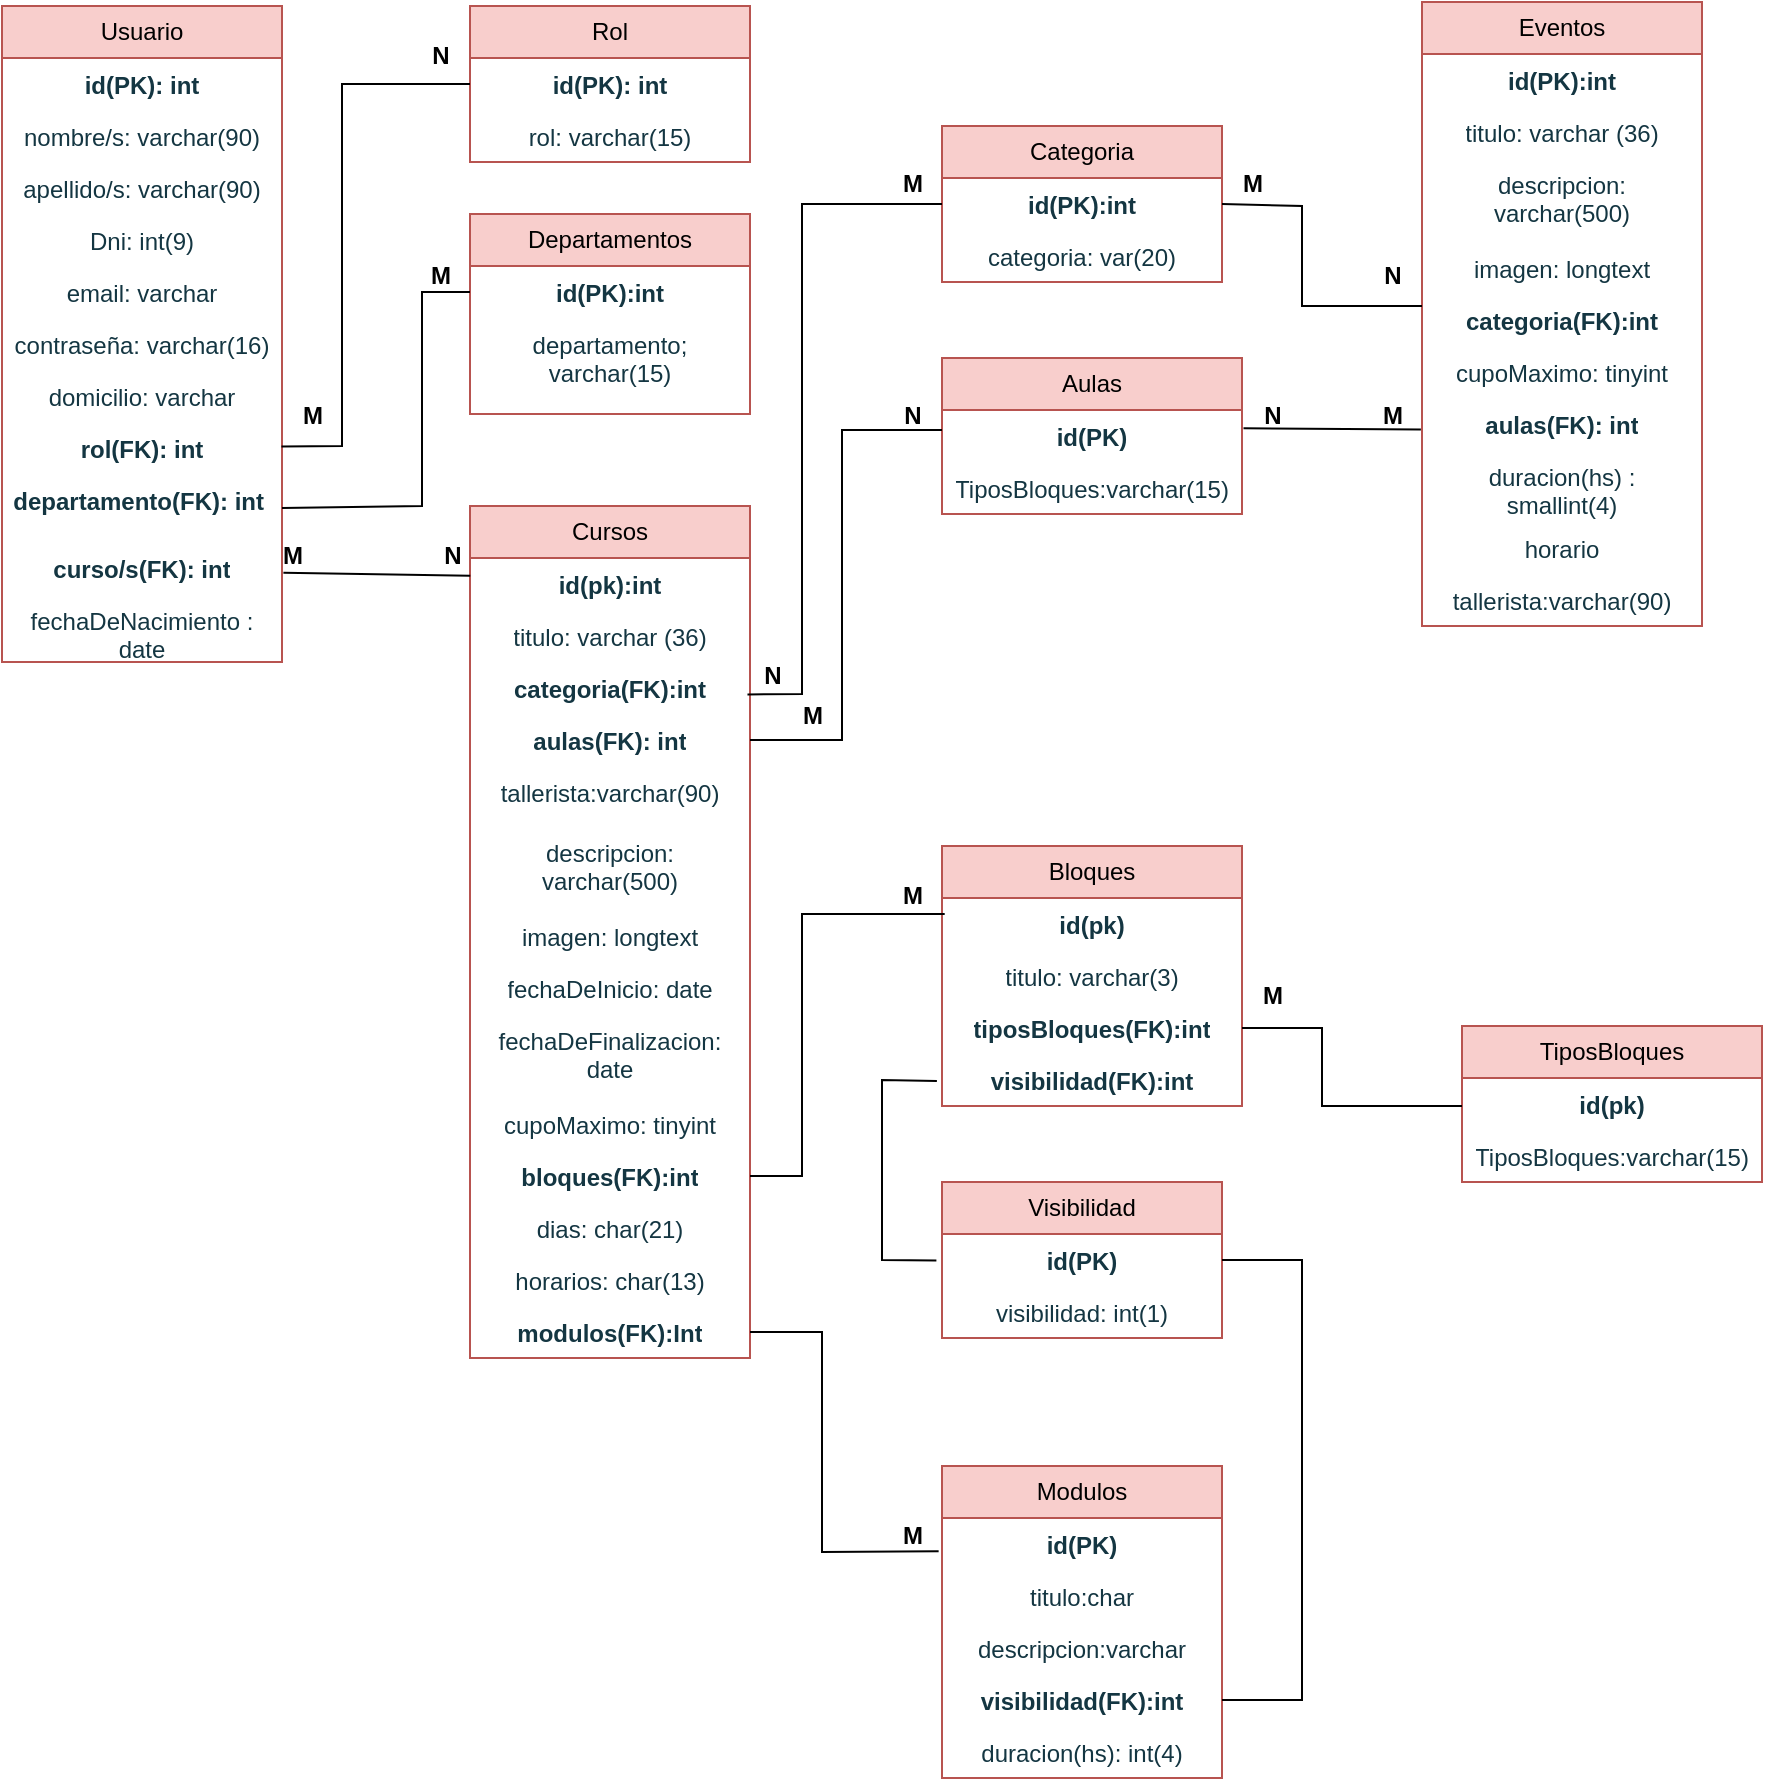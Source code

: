 <mxfile version="22.0.5" type="device">
  <diagram name="Página-1" id="gWVcj5YXT6tBU2rBWjBN">
    <mxGraphModel dx="1639" dy="901" grid="1" gridSize="10" guides="1" tooltips="1" connect="1" arrows="1" fold="1" page="1" pageScale="1" pageWidth="827" pageHeight="1169" math="0" shadow="0">
      <root>
        <mxCell id="0" />
        <mxCell id="1" parent="0" />
        <mxCell id="Trl6ogpPUJDb91EOsjQq-227" value="Usuario" style="swimlane;fontStyle=0;childLayout=stackLayout;horizontal=1;startSize=26;fillColor=#f8cecc;horizontalStack=0;resizeParent=1;resizeParentMax=0;resizeLast=0;collapsible=1;marginBottom=0;whiteSpace=wrap;html=1;strokeColor=#b85450;" parent="1" vertex="1">
          <mxGeometry x="40" y="20" width="140" height="328" as="geometry" />
        </mxCell>
        <mxCell id="Trl6ogpPUJDb91EOsjQq-228" value="&lt;b&gt;id(PK): int&lt;/b&gt;" style="text;strokeColor=none;fillColor=none;align=center;verticalAlign=top;spacingLeft=4;spacingRight=4;overflow=hidden;rotatable=0;points=[[0,0.5],[1,0.5]];portConstraint=eastwest;whiteSpace=wrap;html=1;fontColor=#143642;" parent="Trl6ogpPUJDb91EOsjQq-227" vertex="1">
          <mxGeometry y="26" width="140" height="26" as="geometry" />
        </mxCell>
        <mxCell id="Trl6ogpPUJDb91EOsjQq-229" value="nombre/s: varchar(90)" style="text;strokeColor=none;fillColor=none;align=center;verticalAlign=top;spacingLeft=4;spacingRight=4;overflow=hidden;rotatable=0;points=[[0,0.5],[1,0.5]];portConstraint=eastwest;whiteSpace=wrap;html=1;fontColor=#143642;" parent="Trl6ogpPUJDb91EOsjQq-227" vertex="1">
          <mxGeometry y="52" width="140" height="26" as="geometry" />
        </mxCell>
        <mxCell id="Trl6ogpPUJDb91EOsjQq-240" value="apellido/s: varchar(90)" style="text;strokeColor=none;fillColor=none;align=center;verticalAlign=top;spacingLeft=4;spacingRight=4;overflow=hidden;rotatable=0;points=[[0,0.5],[1,0.5]];portConstraint=eastwest;whiteSpace=wrap;html=1;fontColor=#143642;" parent="Trl6ogpPUJDb91EOsjQq-227" vertex="1">
          <mxGeometry y="78" width="140" height="26" as="geometry" />
        </mxCell>
        <mxCell id="tPulZWrpUTLhjtsQkggX-11" value="Dni: int(9)" style="text;strokeColor=none;fillColor=none;align=center;verticalAlign=top;spacingLeft=4;spacingRight=4;overflow=hidden;rotatable=0;points=[[0,0.5],[1,0.5]];portConstraint=eastwest;whiteSpace=wrap;html=1;fontColor=#143642;" vertex="1" parent="Trl6ogpPUJDb91EOsjQq-227">
          <mxGeometry y="104" width="140" height="26" as="geometry" />
        </mxCell>
        <mxCell id="Trl6ogpPUJDb91EOsjQq-230" value="email: varchar" style="text;strokeColor=none;fillColor=none;align=center;verticalAlign=top;spacingLeft=4;spacingRight=4;overflow=hidden;rotatable=0;points=[[0,0.5],[1,0.5]];portConstraint=eastwest;whiteSpace=wrap;html=1;fontColor=#143642;" parent="Trl6ogpPUJDb91EOsjQq-227" vertex="1">
          <mxGeometry y="130" width="140" height="26" as="geometry" />
        </mxCell>
        <mxCell id="Trl6ogpPUJDb91EOsjQq-239" value="contraseña: varchar(16)" style="text;strokeColor=none;fillColor=none;align=center;verticalAlign=top;spacingLeft=4;spacingRight=4;overflow=hidden;rotatable=0;points=[[0,0.5],[1,0.5]];portConstraint=eastwest;whiteSpace=wrap;html=1;fontColor=#143642;" parent="Trl6ogpPUJDb91EOsjQq-227" vertex="1">
          <mxGeometry y="156" width="140" height="26" as="geometry" />
        </mxCell>
        <mxCell id="Trl6ogpPUJDb91EOsjQq-237" value="domicilio: varchar&lt;br&gt;" style="text;strokeColor=none;fillColor=none;align=center;verticalAlign=top;spacingLeft=4;spacingRight=4;overflow=hidden;rotatable=0;points=[[0,0.5],[1,0.5]];portConstraint=eastwest;whiteSpace=wrap;html=1;fontColor=#143642;" parent="Trl6ogpPUJDb91EOsjQq-227" vertex="1">
          <mxGeometry y="182" width="140" height="26" as="geometry" />
        </mxCell>
        <mxCell id="Trl6ogpPUJDb91EOsjQq-246" value="&lt;b&gt;rol(FK): int&lt;/b&gt;" style="text;strokeColor=none;fillColor=none;align=center;verticalAlign=top;spacingLeft=4;spacingRight=4;overflow=hidden;rotatable=0;points=[[0,0.5],[1,0.5]];portConstraint=eastwest;whiteSpace=wrap;html=1;fontColor=#143642;" parent="Trl6ogpPUJDb91EOsjQq-227" vertex="1">
          <mxGeometry y="208" width="140" height="26" as="geometry" />
        </mxCell>
        <mxCell id="Trl6ogpPUJDb91EOsjQq-238" value="departamento(FK): int&amp;nbsp;" style="text;strokeColor=none;fillColor=none;align=center;verticalAlign=top;spacingLeft=4;spacingRight=4;overflow=hidden;rotatable=0;points=[[0,0.5],[1,0.5]];portConstraint=eastwest;whiteSpace=wrap;html=1;fontColor=#143642;fontStyle=1" parent="Trl6ogpPUJDb91EOsjQq-227" vertex="1">
          <mxGeometry y="234" width="140" height="34" as="geometry" />
        </mxCell>
        <mxCell id="Trl6ogpPUJDb91EOsjQq-245" value="&lt;b&gt;curso/s(FK): int&lt;/b&gt;" style="text;strokeColor=none;fillColor=none;align=center;verticalAlign=top;spacingLeft=4;spacingRight=4;overflow=hidden;rotatable=0;points=[[0,0.5],[1,0.5]];portConstraint=eastwest;whiteSpace=wrap;html=1;fontColor=#143642;" parent="Trl6ogpPUJDb91EOsjQq-227" vertex="1">
          <mxGeometry y="268" width="140" height="26" as="geometry" />
        </mxCell>
        <mxCell id="Trl6ogpPUJDb91EOsjQq-231" value="fechaDeNacimiento : date" style="text;strokeColor=none;fillColor=none;align=center;verticalAlign=top;spacingLeft=4;spacingRight=4;overflow=hidden;rotatable=0;points=[[0,0.5],[1,0.5]];portConstraint=eastwest;whiteSpace=wrap;html=1;fontColor=#143642;" parent="Trl6ogpPUJDb91EOsjQq-227" vertex="1">
          <mxGeometry y="294" width="140" height="34" as="geometry" />
        </mxCell>
        <mxCell id="Trl6ogpPUJDb91EOsjQq-232" value="Categoria" style="swimlane;fontStyle=0;childLayout=stackLayout;horizontal=1;startSize=26;fillColor=#f8cecc;horizontalStack=0;resizeParent=1;resizeParentMax=0;resizeLast=0;collapsible=1;marginBottom=0;whiteSpace=wrap;html=1;strokeColor=#b85450;" parent="1" vertex="1">
          <mxGeometry x="510" y="80" width="140" height="78" as="geometry" />
        </mxCell>
        <mxCell id="Trl6ogpPUJDb91EOsjQq-233" value="&lt;b&gt;id(PK):int&lt;/b&gt;" style="text;strokeColor=none;fillColor=none;align=center;verticalAlign=top;spacingLeft=4;spacingRight=4;overflow=hidden;rotatable=0;points=[[0,0.5],[1,0.5]];portConstraint=eastwest;whiteSpace=wrap;html=1;fontColor=#143642;" parent="Trl6ogpPUJDb91EOsjQq-232" vertex="1">
          <mxGeometry y="26" width="140" height="26" as="geometry" />
        </mxCell>
        <mxCell id="Trl6ogpPUJDb91EOsjQq-236" value="categoria: var(20)" style="text;strokeColor=none;fillColor=none;align=center;verticalAlign=top;spacingLeft=4;spacingRight=4;overflow=hidden;rotatable=0;points=[[0,0.5],[1,0.5]];portConstraint=eastwest;whiteSpace=wrap;html=1;fontColor=#143642;" parent="Trl6ogpPUJDb91EOsjQq-232" vertex="1">
          <mxGeometry y="52" width="140" height="26" as="geometry" />
        </mxCell>
        <mxCell id="Trl6ogpPUJDb91EOsjQq-247" value="Rol" style="swimlane;fontStyle=0;childLayout=stackLayout;horizontal=1;startSize=26;fillColor=#f8cecc;horizontalStack=0;resizeParent=1;resizeParentMax=0;resizeLast=0;collapsible=1;marginBottom=0;whiteSpace=wrap;html=1;strokeColor=#b85450;" parent="1" vertex="1">
          <mxGeometry x="274" y="20" width="140" height="78" as="geometry" />
        </mxCell>
        <mxCell id="Trl6ogpPUJDb91EOsjQq-248" value="&lt;b&gt;id(PK): int&lt;/b&gt;" style="text;strokeColor=none;fillColor=none;align=center;verticalAlign=top;spacingLeft=4;spacingRight=4;overflow=hidden;rotatable=0;points=[[0,0.5],[1,0.5]];portConstraint=eastwest;whiteSpace=wrap;html=1;fontColor=#143642;" parent="Trl6ogpPUJDb91EOsjQq-247" vertex="1">
          <mxGeometry y="26" width="140" height="26" as="geometry" />
        </mxCell>
        <mxCell id="Trl6ogpPUJDb91EOsjQq-249" value="rol: varchar(15)" style="text;strokeColor=none;fillColor=none;align=center;verticalAlign=top;spacingLeft=4;spacingRight=4;overflow=hidden;rotatable=0;points=[[0,0.5],[1,0.5]];portConstraint=eastwest;whiteSpace=wrap;html=1;fontColor=#143642;" parent="Trl6ogpPUJDb91EOsjQq-247" vertex="1">
          <mxGeometry y="52" width="140" height="26" as="geometry" />
        </mxCell>
        <mxCell id="Trl6ogpPUJDb91EOsjQq-253" value="Cursos" style="swimlane;fontStyle=0;childLayout=stackLayout;horizontal=1;startSize=26;fillColor=#f8cecc;horizontalStack=0;resizeParent=1;resizeParentMax=0;resizeLast=0;collapsible=1;marginBottom=0;whiteSpace=wrap;html=1;strokeColor=#b85450;" parent="1" vertex="1">
          <mxGeometry x="274" y="270" width="140" height="426" as="geometry" />
        </mxCell>
        <mxCell id="Trl6ogpPUJDb91EOsjQq-254" value="&lt;b&gt;id(pk):int&lt;/b&gt;" style="text;strokeColor=none;fillColor=none;align=center;verticalAlign=top;spacingLeft=4;spacingRight=4;overflow=hidden;rotatable=0;points=[[0,0.5],[1,0.5]];portConstraint=eastwest;whiteSpace=wrap;html=1;fontColor=#143642;" parent="Trl6ogpPUJDb91EOsjQq-253" vertex="1">
          <mxGeometry y="26" width="140" height="26" as="geometry" />
        </mxCell>
        <mxCell id="Trl6ogpPUJDb91EOsjQq-255" value="titulo: varchar (36)" style="text;strokeColor=none;fillColor=none;align=center;verticalAlign=top;spacingLeft=4;spacingRight=4;overflow=hidden;rotatable=0;points=[[0,0.5],[1,0.5]];portConstraint=eastwest;whiteSpace=wrap;html=1;fontColor=#143642;" parent="Trl6ogpPUJDb91EOsjQq-253" vertex="1">
          <mxGeometry y="52" width="140" height="26" as="geometry" />
        </mxCell>
        <mxCell id="Trl6ogpPUJDb91EOsjQq-258" value="&lt;b style=&quot;border-color: var(--border-color);&quot;&gt;categoria(FK):int&lt;/b&gt;" style="text;strokeColor=none;fillColor=none;align=center;verticalAlign=top;spacingLeft=4;spacingRight=4;overflow=hidden;rotatable=0;points=[[0,0.5],[1,0.5]];portConstraint=eastwest;whiteSpace=wrap;html=1;fontColor=#143642;" parent="Trl6ogpPUJDb91EOsjQq-253" vertex="1">
          <mxGeometry y="78" width="140" height="26" as="geometry" />
        </mxCell>
        <mxCell id="Trl6ogpPUJDb91EOsjQq-262" value="&lt;b&gt;aulas(FK): int&lt;/b&gt;" style="text;strokeColor=none;fillColor=none;align=center;verticalAlign=top;spacingLeft=4;spacingRight=4;overflow=hidden;rotatable=0;points=[[0,0.5],[1,0.5]];portConstraint=eastwest;whiteSpace=wrap;html=1;fontColor=#143642;" parent="Trl6ogpPUJDb91EOsjQq-253" vertex="1">
          <mxGeometry y="104" width="140" height="26" as="geometry" />
        </mxCell>
        <mxCell id="Trl6ogpPUJDb91EOsjQq-265" value="tallerista:varchar(90)" style="text;strokeColor=none;fillColor=none;align=center;verticalAlign=top;spacingLeft=4;spacingRight=4;overflow=hidden;rotatable=0;points=[[0,0.5],[1,0.5]];portConstraint=eastwest;whiteSpace=wrap;html=1;fontColor=#143642;" parent="Trl6ogpPUJDb91EOsjQq-253" vertex="1">
          <mxGeometry y="130" width="140" height="30" as="geometry" />
        </mxCell>
        <mxCell id="Trl6ogpPUJDb91EOsjQq-256" value="descripcion: varchar(500)" style="text;strokeColor=none;fillColor=none;align=center;verticalAlign=top;spacingLeft=4;spacingRight=4;overflow=hidden;rotatable=0;points=[[0,0.5],[1,0.5]];portConstraint=eastwest;whiteSpace=wrap;html=1;fontColor=#143642;" parent="Trl6ogpPUJDb91EOsjQq-253" vertex="1">
          <mxGeometry y="160" width="140" height="42" as="geometry" />
        </mxCell>
        <mxCell id="Trl6ogpPUJDb91EOsjQq-257" value="imagen: longtext" style="text;strokeColor=none;fillColor=none;align=center;verticalAlign=top;spacingLeft=4;spacingRight=4;overflow=hidden;rotatable=0;points=[[0,0.5],[1,0.5]];portConstraint=eastwest;whiteSpace=wrap;html=1;fontColor=#143642;" parent="Trl6ogpPUJDb91EOsjQq-253" vertex="1">
          <mxGeometry y="202" width="140" height="26" as="geometry" />
        </mxCell>
        <mxCell id="Trl6ogpPUJDb91EOsjQq-259" value="fechaDeInicio: date" style="text;strokeColor=none;fillColor=none;align=center;verticalAlign=top;spacingLeft=4;spacingRight=4;overflow=hidden;rotatable=0;points=[[0,0.5],[1,0.5]];portConstraint=eastwest;whiteSpace=wrap;html=1;fontColor=#143642;" parent="Trl6ogpPUJDb91EOsjQq-253" vertex="1">
          <mxGeometry y="228" width="140" height="26" as="geometry" />
        </mxCell>
        <mxCell id="Trl6ogpPUJDb91EOsjQq-260" value="fechaDeFinalizacion: date" style="text;strokeColor=none;fillColor=none;align=center;verticalAlign=top;spacingLeft=4;spacingRight=4;overflow=hidden;rotatable=0;points=[[0,0.5],[1,0.5]];portConstraint=eastwest;whiteSpace=wrap;html=1;fontColor=#143642;" parent="Trl6ogpPUJDb91EOsjQq-253" vertex="1">
          <mxGeometry y="254" width="140" height="42" as="geometry" />
        </mxCell>
        <mxCell id="Trl6ogpPUJDb91EOsjQq-261" value="cupoMaximo: tinyint" style="text;strokeColor=none;fillColor=none;align=center;verticalAlign=top;spacingLeft=4;spacingRight=4;overflow=hidden;rotatable=0;points=[[0,0.5],[1,0.5]];portConstraint=eastwest;whiteSpace=wrap;html=1;fontColor=#143642;" parent="Trl6ogpPUJDb91EOsjQq-253" vertex="1">
          <mxGeometry y="296" width="140" height="26" as="geometry" />
        </mxCell>
        <mxCell id="tPulZWrpUTLhjtsQkggX-2" value="&lt;b&gt;bloques(FK):int&lt;/b&gt;" style="text;strokeColor=none;fillColor=none;align=center;verticalAlign=top;spacingLeft=4;spacingRight=4;overflow=hidden;rotatable=0;points=[[0,0.5],[1,0.5]];portConstraint=eastwest;whiteSpace=wrap;html=1;fontColor=#143642;" vertex="1" parent="Trl6ogpPUJDb91EOsjQq-253">
          <mxGeometry y="322" width="140" height="26" as="geometry" />
        </mxCell>
        <mxCell id="Trl6ogpPUJDb91EOsjQq-263" value="dias: char(21)" style="text;strokeColor=none;fillColor=none;align=center;verticalAlign=top;spacingLeft=4;spacingRight=4;overflow=hidden;rotatable=0;points=[[0,0.5],[1,0.5]];portConstraint=eastwest;whiteSpace=wrap;html=1;fontColor=#143642;" parent="Trl6ogpPUJDb91EOsjQq-253" vertex="1">
          <mxGeometry y="348" width="140" height="26" as="geometry" />
        </mxCell>
        <mxCell id="Trl6ogpPUJDb91EOsjQq-264" value="horarios: char(13)" style="text;strokeColor=none;fillColor=none;align=center;verticalAlign=top;spacingLeft=4;spacingRight=4;overflow=hidden;rotatable=0;points=[[0,0.5],[1,0.5]];portConstraint=eastwest;whiteSpace=wrap;html=1;fontColor=#143642;" parent="Trl6ogpPUJDb91EOsjQq-253" vertex="1">
          <mxGeometry y="374" width="140" height="26" as="geometry" />
        </mxCell>
        <mxCell id="Trl6ogpPUJDb91EOsjQq-266" value="&lt;b&gt;modulos(FK):Int&lt;/b&gt;" style="text;strokeColor=none;fillColor=none;align=center;verticalAlign=top;spacingLeft=4;spacingRight=4;overflow=hidden;rotatable=0;points=[[0,0.5],[1,0.5]];portConstraint=eastwest;whiteSpace=wrap;html=1;fontColor=#143642;" parent="Trl6ogpPUJDb91EOsjQq-253" vertex="1">
          <mxGeometry y="400" width="140" height="26" as="geometry" />
        </mxCell>
        <mxCell id="Trl6ogpPUJDb91EOsjQq-267" value="Modulos" style="swimlane;fontStyle=0;childLayout=stackLayout;horizontal=1;startSize=26;fillColor=#f8cecc;horizontalStack=0;resizeParent=1;resizeParentMax=0;resizeLast=0;collapsible=1;marginBottom=0;whiteSpace=wrap;html=1;strokeColor=#b85450;" parent="1" vertex="1">
          <mxGeometry x="510" y="750" width="140" height="156" as="geometry" />
        </mxCell>
        <mxCell id="Trl6ogpPUJDb91EOsjQq-268" value="&lt;b&gt;id(PK)&lt;/b&gt;" style="text;strokeColor=none;fillColor=none;align=center;verticalAlign=top;spacingLeft=4;spacingRight=4;overflow=hidden;rotatable=0;points=[[0,0.5],[1,0.5]];portConstraint=eastwest;whiteSpace=wrap;html=1;fontColor=#143642;" parent="Trl6ogpPUJDb91EOsjQq-267" vertex="1">
          <mxGeometry y="26" width="140" height="26" as="geometry" />
        </mxCell>
        <mxCell id="Trl6ogpPUJDb91EOsjQq-269" value="titulo:char" style="text;strokeColor=none;fillColor=none;align=center;verticalAlign=top;spacingLeft=4;spacingRight=4;overflow=hidden;rotatable=0;points=[[0,0.5],[1,0.5]];portConstraint=eastwest;whiteSpace=wrap;html=1;fontColor=#143642;" parent="Trl6ogpPUJDb91EOsjQq-267" vertex="1">
          <mxGeometry y="52" width="140" height="26" as="geometry" />
        </mxCell>
        <mxCell id="Trl6ogpPUJDb91EOsjQq-270" value="descripcion:varchar" style="text;strokeColor=none;fillColor=none;align=center;verticalAlign=top;spacingLeft=4;spacingRight=4;overflow=hidden;rotatable=0;points=[[0,0.5],[1,0.5]];portConstraint=eastwest;whiteSpace=wrap;html=1;fontColor=#143642;" parent="Trl6ogpPUJDb91EOsjQq-267" vertex="1">
          <mxGeometry y="78" width="140" height="26" as="geometry" />
        </mxCell>
        <mxCell id="Trl6ogpPUJDb91EOsjQq-271" value="&lt;b&gt;visibilidad(FK):int&lt;/b&gt;" style="text;strokeColor=none;fillColor=none;align=center;verticalAlign=top;spacingLeft=4;spacingRight=4;overflow=hidden;rotatable=0;points=[[0,0.5],[1,0.5]];portConstraint=eastwest;whiteSpace=wrap;html=1;fontColor=#143642;" parent="Trl6ogpPUJDb91EOsjQq-267" vertex="1">
          <mxGeometry y="104" width="140" height="26" as="geometry" />
        </mxCell>
        <mxCell id="Trl6ogpPUJDb91EOsjQq-272" value="duracion(hs): int(4)" style="text;strokeColor=none;fillColor=none;align=center;verticalAlign=top;spacingLeft=4;spacingRight=4;overflow=hidden;rotatable=0;points=[[0,0.5],[1,0.5]];portConstraint=eastwest;whiteSpace=wrap;html=1;fontColor=#143642;" parent="Trl6ogpPUJDb91EOsjQq-267" vertex="1">
          <mxGeometry y="130" width="140" height="26" as="geometry" />
        </mxCell>
        <mxCell id="Trl6ogpPUJDb91EOsjQq-273" value="Departamentos" style="swimlane;fontStyle=0;childLayout=stackLayout;horizontal=1;startSize=26;fillColor=#f8cecc;horizontalStack=0;resizeParent=1;resizeParentMax=0;resizeLast=0;collapsible=1;marginBottom=0;whiteSpace=wrap;html=1;strokeColor=#b85450;" parent="1" vertex="1">
          <mxGeometry x="274" y="124" width="140" height="100" as="geometry" />
        </mxCell>
        <mxCell id="Trl6ogpPUJDb91EOsjQq-274" value="&lt;b&gt;id(PK):int&lt;/b&gt;" style="text;strokeColor=none;fillColor=none;align=center;verticalAlign=top;spacingLeft=4;spacingRight=4;overflow=hidden;rotatable=0;points=[[0,0.5],[1,0.5]];portConstraint=eastwest;whiteSpace=wrap;html=1;fontColor=#143642;" parent="Trl6ogpPUJDb91EOsjQq-273" vertex="1">
          <mxGeometry y="26" width="140" height="26" as="geometry" />
        </mxCell>
        <mxCell id="Trl6ogpPUJDb91EOsjQq-275" value="departamento; varchar(15)" style="text;strokeColor=none;fillColor=none;align=center;verticalAlign=top;spacingLeft=4;spacingRight=4;overflow=hidden;rotatable=0;points=[[0,0.5],[1,0.5]];portConstraint=eastwest;whiteSpace=wrap;html=1;fontColor=#143642;" parent="Trl6ogpPUJDb91EOsjQq-273" vertex="1">
          <mxGeometry y="52" width="140" height="48" as="geometry" />
        </mxCell>
        <mxCell id="5LOl_uwtcelqdM_KmDDy-1" value="Bloques" style="swimlane;fontStyle=0;childLayout=stackLayout;horizontal=1;startSize=26;fillColor=#f8cecc;horizontalStack=0;resizeParent=1;resizeParentMax=0;resizeLast=0;collapsible=1;marginBottom=0;whiteSpace=wrap;html=1;strokeColor=#b85450;" parent="1" vertex="1">
          <mxGeometry x="510" y="440" width="150" height="130" as="geometry" />
        </mxCell>
        <mxCell id="5LOl_uwtcelqdM_KmDDy-2" value="&lt;b&gt;id(pk)&lt;/b&gt;" style="text;strokeColor=none;fillColor=none;align=center;verticalAlign=top;spacingLeft=4;spacingRight=4;overflow=hidden;rotatable=0;points=[[0,0.5],[1,0.5]];portConstraint=eastwest;whiteSpace=wrap;html=1;fontColor=#143642;" parent="5LOl_uwtcelqdM_KmDDy-1" vertex="1">
          <mxGeometry y="26" width="150" height="26" as="geometry" />
        </mxCell>
        <mxCell id="5LOl_uwtcelqdM_KmDDy-3" value="titulo: varchar(3)" style="text;strokeColor=none;fillColor=none;align=center;verticalAlign=top;spacingLeft=4;spacingRight=4;overflow=hidden;rotatable=0;points=[[0,0.5],[1,0.5]];portConstraint=eastwest;whiteSpace=wrap;html=1;fontColor=#143642;" parent="5LOl_uwtcelqdM_KmDDy-1" vertex="1">
          <mxGeometry y="52" width="150" height="26" as="geometry" />
        </mxCell>
        <mxCell id="tPulZWrpUTLhjtsQkggX-3" value="&lt;span style=&quot;border-color: var(--border-color);&quot;&gt;&lt;b&gt;tiposBloques(FK):int&lt;/b&gt;&lt;/span&gt;" style="text;strokeColor=none;fillColor=none;align=center;verticalAlign=top;spacingLeft=4;spacingRight=4;overflow=hidden;rotatable=0;points=[[0,0.5],[1,0.5]];portConstraint=eastwest;whiteSpace=wrap;html=1;fontColor=#143642;" vertex="1" parent="5LOl_uwtcelqdM_KmDDy-1">
          <mxGeometry y="78" width="150" height="26" as="geometry" />
        </mxCell>
        <mxCell id="5LOl_uwtcelqdM_KmDDy-4" value="&lt;b style=&quot;border-color: var(--border-color);&quot;&gt;visibilidad(FK):int&lt;/b&gt;" style="text;strokeColor=none;fillColor=none;align=center;verticalAlign=top;spacingLeft=4;spacingRight=4;overflow=hidden;rotatable=0;points=[[0,0.5],[1,0.5]];portConstraint=eastwest;whiteSpace=wrap;html=1;fontColor=#143642;" parent="5LOl_uwtcelqdM_KmDDy-1" vertex="1">
          <mxGeometry y="104" width="150" height="26" as="geometry" />
        </mxCell>
        <mxCell id="5LOl_uwtcelqdM_KmDDy-7" value="Eventos" style="swimlane;fontStyle=0;childLayout=stackLayout;horizontal=1;startSize=26;fillColor=#f8cecc;horizontalStack=0;resizeParent=1;resizeParentMax=0;resizeLast=0;collapsible=1;marginBottom=0;whiteSpace=wrap;html=1;strokeColor=#b85450;" parent="1" vertex="1">
          <mxGeometry x="750" y="18" width="140" height="312" as="geometry" />
        </mxCell>
        <mxCell id="5LOl_uwtcelqdM_KmDDy-8" value="&lt;b&gt;id(PK):int&lt;/b&gt;" style="text;strokeColor=none;fillColor=none;align=center;verticalAlign=top;spacingLeft=4;spacingRight=4;overflow=hidden;rotatable=0;points=[[0,0.5],[1,0.5]];portConstraint=eastwest;whiteSpace=wrap;html=1;fontColor=#143642;" parent="5LOl_uwtcelqdM_KmDDy-7" vertex="1">
          <mxGeometry y="26" width="140" height="26" as="geometry" />
        </mxCell>
        <mxCell id="5LOl_uwtcelqdM_KmDDy-9" value="titulo: varchar (36)" style="text;strokeColor=none;fillColor=none;align=center;verticalAlign=top;spacingLeft=4;spacingRight=4;overflow=hidden;rotatable=0;points=[[0,0.5],[1,0.5]];portConstraint=eastwest;whiteSpace=wrap;html=1;fontColor=#143642;" parent="5LOl_uwtcelqdM_KmDDy-7" vertex="1">
          <mxGeometry y="52" width="140" height="26" as="geometry" />
        </mxCell>
        <mxCell id="5LOl_uwtcelqdM_KmDDy-10" value="descripcion: varchar(500)" style="text;strokeColor=none;fillColor=none;align=center;verticalAlign=top;spacingLeft=4;spacingRight=4;overflow=hidden;rotatable=0;points=[[0,0.5],[1,0.5]];portConstraint=eastwest;whiteSpace=wrap;html=1;fontColor=#143642;" parent="5LOl_uwtcelqdM_KmDDy-7" vertex="1">
          <mxGeometry y="78" width="140" height="42" as="geometry" />
        </mxCell>
        <mxCell id="5LOl_uwtcelqdM_KmDDy-11" value="imagen: longtext" style="text;strokeColor=none;fillColor=none;align=center;verticalAlign=top;spacingLeft=4;spacingRight=4;overflow=hidden;rotatable=0;points=[[0,0.5],[1,0.5]];portConstraint=eastwest;whiteSpace=wrap;html=1;fontColor=#143642;" parent="5LOl_uwtcelqdM_KmDDy-7" vertex="1">
          <mxGeometry y="120" width="140" height="26" as="geometry" />
        </mxCell>
        <mxCell id="5LOl_uwtcelqdM_KmDDy-12" value="&lt;b style=&quot;border-color: var(--border-color);&quot;&gt;categoria(FK):int&lt;/b&gt;" style="text;strokeColor=none;fillColor=none;align=center;verticalAlign=top;spacingLeft=4;spacingRight=4;overflow=hidden;rotatable=0;points=[[0,0.5],[1,0.5]];portConstraint=eastwest;whiteSpace=wrap;html=1;fontColor=#143642;" parent="5LOl_uwtcelqdM_KmDDy-7" vertex="1">
          <mxGeometry y="146" width="140" height="26" as="geometry" />
        </mxCell>
        <mxCell id="5LOl_uwtcelqdM_KmDDy-48" value="cupoMaximo: tinyint" style="text;strokeColor=none;fillColor=none;align=center;verticalAlign=top;spacingLeft=4;spacingRight=4;overflow=hidden;rotatable=0;points=[[0,0.5],[1,0.5]];portConstraint=eastwest;whiteSpace=wrap;html=1;fontColor=#143642;" parent="5LOl_uwtcelqdM_KmDDy-7" vertex="1">
          <mxGeometry y="172" width="140" height="26" as="geometry" />
        </mxCell>
        <mxCell id="5LOl_uwtcelqdM_KmDDy-49" value="&lt;b style=&quot;border-color: var(--border-color);&quot;&gt;aulas(FK): int&lt;/b&gt;" style="text;strokeColor=none;fillColor=none;align=center;verticalAlign=top;spacingLeft=4;spacingRight=4;overflow=hidden;rotatable=0;points=[[0,0.5],[1,0.5]];portConstraint=eastwest;whiteSpace=wrap;html=1;fontColor=#143642;" parent="5LOl_uwtcelqdM_KmDDy-7" vertex="1">
          <mxGeometry y="198" width="140" height="26" as="geometry" />
        </mxCell>
        <mxCell id="5LOl_uwtcelqdM_KmDDy-50" value="duracion(hs) : smallint(4)" style="text;strokeColor=none;fillColor=none;align=center;verticalAlign=top;spacingLeft=4;spacingRight=4;overflow=hidden;rotatable=0;points=[[0,0.5],[1,0.5]];portConstraint=eastwest;whiteSpace=wrap;html=1;fontColor=#143642;" parent="5LOl_uwtcelqdM_KmDDy-7" vertex="1">
          <mxGeometry y="224" width="140" height="36" as="geometry" />
        </mxCell>
        <mxCell id="5LOl_uwtcelqdM_KmDDy-51" value="horario" style="text;strokeColor=none;fillColor=none;align=center;verticalAlign=top;spacingLeft=4;spacingRight=4;overflow=hidden;rotatable=0;points=[[0,0.5],[1,0.5]];portConstraint=eastwest;whiteSpace=wrap;html=1;fontColor=#143642;" parent="5LOl_uwtcelqdM_KmDDy-7" vertex="1">
          <mxGeometry y="260" width="140" height="26" as="geometry" />
        </mxCell>
        <mxCell id="5LOl_uwtcelqdM_KmDDy-52" value="tallerista:varchar(90)" style="text;strokeColor=none;fillColor=none;align=center;verticalAlign=top;spacingLeft=4;spacingRight=4;overflow=hidden;rotatable=0;points=[[0,0.5],[1,0.5]];portConstraint=eastwest;whiteSpace=wrap;html=1;fontColor=#143642;" parent="5LOl_uwtcelqdM_KmDDy-7" vertex="1">
          <mxGeometry y="286" width="140" height="26" as="geometry" />
        </mxCell>
        <mxCell id="5LOl_uwtcelqdM_KmDDy-13" value="TiposBloques" style="swimlane;fontStyle=0;childLayout=stackLayout;horizontal=1;startSize=26;fillColor=#f8cecc;horizontalStack=0;resizeParent=1;resizeParentMax=0;resizeLast=0;collapsible=1;marginBottom=0;whiteSpace=wrap;html=1;strokeColor=#b85450;" parent="1" vertex="1">
          <mxGeometry x="770" y="530" width="150" height="78" as="geometry" />
        </mxCell>
        <mxCell id="5LOl_uwtcelqdM_KmDDy-14" value="&lt;b&gt;id(pk)&lt;/b&gt;" style="text;strokeColor=none;fillColor=none;align=center;verticalAlign=top;spacingLeft=4;spacingRight=4;overflow=hidden;rotatable=0;points=[[0,0.5],[1,0.5]];portConstraint=eastwest;whiteSpace=wrap;html=1;fontColor=#143642;" parent="5LOl_uwtcelqdM_KmDDy-13" vertex="1">
          <mxGeometry y="26" width="150" height="26" as="geometry" />
        </mxCell>
        <mxCell id="5LOl_uwtcelqdM_KmDDy-15" value="TiposBloques:varchar(15)" style="text;strokeColor=none;fillColor=none;align=center;verticalAlign=top;spacingLeft=4;spacingRight=4;overflow=hidden;rotatable=0;points=[[0,0.5],[1,0.5]];portConstraint=eastwest;whiteSpace=wrap;html=1;fontColor=#143642;" parent="5LOl_uwtcelqdM_KmDDy-13" vertex="1">
          <mxGeometry y="52" width="150" height="26" as="geometry" />
        </mxCell>
        <mxCell id="5LOl_uwtcelqdM_KmDDy-22" value="" style="endArrow=none;html=1;rounded=0;entryX=0;entryY=0.5;entryDx=0;entryDy=0;endFill=0;exitX=0.998;exitY=0.471;exitDx=0;exitDy=0;exitPerimeter=0;" parent="1" source="Trl6ogpPUJDb91EOsjQq-246" target="Trl6ogpPUJDb91EOsjQq-248" edge="1">
          <mxGeometry width="50" height="50" relative="1" as="geometry">
            <mxPoint x="183" y="239" as="sourcePoint" />
            <mxPoint x="260" y="10" as="targetPoint" />
            <Array as="points">
              <mxPoint x="210" y="240" />
              <mxPoint x="210" y="59" />
            </Array>
          </mxGeometry>
        </mxCell>
        <mxCell id="5LOl_uwtcelqdM_KmDDy-26" value="" style="edgeStyle=none;orthogonalLoop=1;jettySize=auto;html=1;rounded=0;exitX=1;exitY=0.5;exitDx=0;exitDy=0;entryX=0;entryY=0.5;entryDx=0;entryDy=0;endArrow=none;endFill=0;" parent="1" source="Trl6ogpPUJDb91EOsjQq-238" target="Trl6ogpPUJDb91EOsjQq-274" edge="1">
          <mxGeometry width="100" relative="1" as="geometry">
            <mxPoint x="190" y="280" as="sourcePoint" />
            <mxPoint x="290" y="280" as="targetPoint" />
            <Array as="points">
              <mxPoint x="250" y="270" />
              <mxPoint x="250" y="163" />
            </Array>
          </mxGeometry>
        </mxCell>
        <mxCell id="5LOl_uwtcelqdM_KmDDy-28" value="M" style="text;html=1;align=center;verticalAlign=middle;resizable=0;points=[];autosize=1;strokeColor=none;fillColor=none;fontStyle=1" parent="1" vertex="1">
          <mxGeometry x="244" y="140" width="30" height="30" as="geometry" />
        </mxCell>
        <mxCell id="5LOl_uwtcelqdM_KmDDy-31" value="" style="edgeStyle=none;orthogonalLoop=1;jettySize=auto;html=1;rounded=0;exitX=1.005;exitY=0.593;exitDx=0;exitDy=0;endArrow=none;endFill=0;entryX=0.001;entryY=0.341;entryDx=0;entryDy=0;entryPerimeter=0;exitPerimeter=0;" parent="1" source="Trl6ogpPUJDb91EOsjQq-245" target="Trl6ogpPUJDb91EOsjQq-254" edge="1">
          <mxGeometry width="100" relative="1" as="geometry">
            <mxPoint x="178.8" y="311.78" as="sourcePoint" />
            <mxPoint x="270" y="350" as="targetPoint" />
            <Array as="points" />
          </mxGeometry>
        </mxCell>
        <mxCell id="5LOl_uwtcelqdM_KmDDy-34" value="" style="edgeStyle=none;orthogonalLoop=1;jettySize=auto;html=1;rounded=0;endArrow=none;endFill=0;entryX=0;entryY=0.5;entryDx=0;entryDy=0;exitX=0.991;exitY=0.625;exitDx=0;exitDy=0;exitPerimeter=0;" parent="1" source="Trl6ogpPUJDb91EOsjQq-258" edge="1" target="Trl6ogpPUJDb91EOsjQq-233">
          <mxGeometry width="100" relative="1" as="geometry">
            <mxPoint x="430" y="480" as="sourcePoint" />
            <mxPoint x="230" y="520" as="targetPoint" />
            <Array as="points">
              <mxPoint x="440" y="364" />
              <mxPoint x="440" y="119" />
            </Array>
          </mxGeometry>
        </mxCell>
        <mxCell id="5LOl_uwtcelqdM_KmDDy-36" value="&lt;b&gt;M&lt;/b&gt;" style="text;html=1;align=center;verticalAlign=middle;resizable=0;points=[];autosize=1;strokeColor=none;fillColor=none;" parent="1" vertex="1">
          <mxGeometry x="480" y="94" width="30" height="30" as="geometry" />
        </mxCell>
        <mxCell id="5LOl_uwtcelqdM_KmDDy-37" value="Visibilidad" style="swimlane;fontStyle=0;childLayout=stackLayout;horizontal=1;startSize=26;fillColor=#f8cecc;horizontalStack=0;resizeParent=1;resizeParentMax=0;resizeLast=0;collapsible=1;marginBottom=0;whiteSpace=wrap;html=1;strokeColor=#b85450;" parent="1" vertex="1">
          <mxGeometry x="510" y="608" width="140" height="78" as="geometry" />
        </mxCell>
        <mxCell id="5LOl_uwtcelqdM_KmDDy-38" value="&lt;b&gt;id(PK)&lt;/b&gt;" style="text;strokeColor=none;fillColor=none;align=center;verticalAlign=top;spacingLeft=4;spacingRight=4;overflow=hidden;rotatable=0;points=[[0,0.5],[1,0.5]];portConstraint=eastwest;whiteSpace=wrap;html=1;fontColor=#143642;" parent="5LOl_uwtcelqdM_KmDDy-37" vertex="1">
          <mxGeometry y="26" width="140" height="26" as="geometry" />
        </mxCell>
        <mxCell id="5LOl_uwtcelqdM_KmDDy-39" value="visibilidad: int(1)" style="text;strokeColor=none;fillColor=none;align=center;verticalAlign=top;spacingLeft=4;spacingRight=4;overflow=hidden;rotatable=0;points=[[0,0.5],[1,0.5]];portConstraint=eastwest;whiteSpace=wrap;html=1;fontColor=#143642;" parent="5LOl_uwtcelqdM_KmDDy-37" vertex="1">
          <mxGeometry y="52" width="140" height="26" as="geometry" />
        </mxCell>
        <mxCell id="tPulZWrpUTLhjtsQkggX-5" value="Aulas" style="swimlane;fontStyle=0;childLayout=stackLayout;horizontal=1;startSize=26;fillColor=#f8cecc;horizontalStack=0;resizeParent=1;resizeParentMax=0;resizeLast=0;collapsible=1;marginBottom=0;whiteSpace=wrap;html=1;strokeColor=#b85450;" vertex="1" parent="1">
          <mxGeometry x="510" y="196" width="150" height="78" as="geometry" />
        </mxCell>
        <mxCell id="tPulZWrpUTLhjtsQkggX-6" value="&lt;b&gt;id(PK)&lt;/b&gt;" style="text;strokeColor=none;fillColor=none;align=center;verticalAlign=top;spacingLeft=4;spacingRight=4;overflow=hidden;rotatable=0;points=[[0,0.5],[1,0.5]];portConstraint=eastwest;whiteSpace=wrap;html=1;fontColor=#143642;" vertex="1" parent="tPulZWrpUTLhjtsQkggX-5">
          <mxGeometry y="26" width="150" height="26" as="geometry" />
        </mxCell>
        <mxCell id="tPulZWrpUTLhjtsQkggX-7" value="TiposBloques:varchar(15)" style="text;strokeColor=none;fillColor=none;align=center;verticalAlign=top;spacingLeft=4;spacingRight=4;overflow=hidden;rotatable=0;points=[[0,0.5],[1,0.5]];portConstraint=eastwest;whiteSpace=wrap;html=1;fontColor=#143642;" vertex="1" parent="tPulZWrpUTLhjtsQkggX-5">
          <mxGeometry y="52" width="150" height="26" as="geometry" />
        </mxCell>
        <mxCell id="tPulZWrpUTLhjtsQkggX-12" value="" style="edgeStyle=none;orthogonalLoop=1;jettySize=auto;html=1;rounded=0;exitX=1;exitY=0.5;exitDx=0;exitDy=0;entryX=-0.012;entryY=0.641;entryDx=0;entryDy=0;entryPerimeter=0;endArrow=none;endFill=0;" edge="1" parent="1" source="Trl6ogpPUJDb91EOsjQq-266" target="Trl6ogpPUJDb91EOsjQq-268">
          <mxGeometry width="100" relative="1" as="geometry">
            <mxPoint x="350" y="810" as="sourcePoint" />
            <mxPoint x="450" y="810" as="targetPoint" />
            <Array as="points">
              <mxPoint x="450" y="683" />
              <mxPoint x="450" y="793" />
            </Array>
          </mxGeometry>
        </mxCell>
        <mxCell id="tPulZWrpUTLhjtsQkggX-13" value="" style="edgeStyle=none;orthogonalLoop=1;jettySize=auto;html=1;rounded=0;exitX=1;exitY=0.5;exitDx=0;exitDy=0;entryX=0.009;entryY=0.31;entryDx=0;entryDy=0;entryPerimeter=0;endArrow=none;endFill=0;" edge="1" parent="1" source="tPulZWrpUTLhjtsQkggX-2" target="5LOl_uwtcelqdM_KmDDy-2">
          <mxGeometry width="100" relative="1" as="geometry">
            <mxPoint x="420" y="590" as="sourcePoint" />
            <mxPoint x="520" y="590" as="targetPoint" />
            <Array as="points">
              <mxPoint x="440" y="605" />
              <mxPoint x="440" y="474" />
            </Array>
          </mxGeometry>
        </mxCell>
        <mxCell id="tPulZWrpUTLhjtsQkggX-14" value="" style="edgeStyle=none;orthogonalLoop=1;jettySize=auto;html=1;rounded=0;exitX=1;exitY=0.5;exitDx=0;exitDy=0;endArrow=none;endFill=0;" edge="1" parent="1" source="tPulZWrpUTLhjtsQkggX-3">
          <mxGeometry width="100" relative="1" as="geometry">
            <mxPoint x="690" y="580" as="sourcePoint" />
            <mxPoint x="770" y="570" as="targetPoint" />
            <Array as="points">
              <mxPoint x="700" y="531" />
              <mxPoint x="700" y="570" />
            </Array>
          </mxGeometry>
        </mxCell>
        <mxCell id="tPulZWrpUTLhjtsQkggX-16" value="" style="edgeStyle=none;orthogonalLoop=1;jettySize=auto;html=1;rounded=0;exitX=-0.017;exitY=0.521;exitDx=0;exitDy=0;exitPerimeter=0;entryX=-0.02;entryY=0.511;entryDx=0;entryDy=0;entryPerimeter=0;endArrow=none;endFill=0;" edge="1" parent="1" source="5LOl_uwtcelqdM_KmDDy-4" target="5LOl_uwtcelqdM_KmDDy-38">
          <mxGeometry width="100" relative="1" as="geometry">
            <mxPoint x="680" y="700" as="sourcePoint" />
            <mxPoint x="780" y="700" as="targetPoint" />
            <Array as="points">
              <mxPoint x="480" y="557" />
              <mxPoint x="480" y="647" />
            </Array>
          </mxGeometry>
        </mxCell>
        <mxCell id="tPulZWrpUTLhjtsQkggX-17" value="" style="edgeStyle=none;orthogonalLoop=1;jettySize=auto;html=1;rounded=0;exitX=1;exitY=0.5;exitDx=0;exitDy=0;entryX=1;entryY=0.5;entryDx=0;entryDy=0;endArrow=none;endFill=0;" edge="1" parent="1" source="Trl6ogpPUJDb91EOsjQq-271" target="5LOl_uwtcelqdM_KmDDy-38">
          <mxGeometry width="100" relative="1" as="geometry">
            <mxPoint x="690" y="770" as="sourcePoint" />
            <mxPoint x="790" y="770" as="targetPoint" />
            <Array as="points">
              <mxPoint x="690" y="867" />
              <mxPoint x="690" y="647" />
            </Array>
          </mxGeometry>
        </mxCell>
        <mxCell id="tPulZWrpUTLhjtsQkggX-19" value="" style="edgeStyle=none;orthogonalLoop=1;jettySize=auto;html=1;rounded=0;exitX=1;exitY=0.5;exitDx=0;exitDy=0;entryX=0;entryY=0.385;entryDx=0;entryDy=0;entryPerimeter=0;endArrow=none;endFill=0;" edge="1" parent="1" source="Trl6ogpPUJDb91EOsjQq-262" target="tPulZWrpUTLhjtsQkggX-6">
          <mxGeometry width="100" relative="1" as="geometry">
            <mxPoint x="430" y="390" as="sourcePoint" />
            <mxPoint x="505" y="232" as="targetPoint" />
            <Array as="points">
              <mxPoint x="460" y="387" />
              <mxPoint x="460" y="232" />
            </Array>
          </mxGeometry>
        </mxCell>
        <mxCell id="tPulZWrpUTLhjtsQkggX-22" value="" style="edgeStyle=none;orthogonalLoop=1;jettySize=auto;html=1;rounded=0;exitX=1;exitY=0.5;exitDx=0;exitDy=0;endArrow=none;endFill=0;" edge="1" parent="1" source="Trl6ogpPUJDb91EOsjQq-233">
          <mxGeometry width="100" relative="1" as="geometry">
            <mxPoint x="660" y="170" as="sourcePoint" />
            <mxPoint x="750" y="170" as="targetPoint" />
            <Array as="points">
              <mxPoint x="690" y="120" />
              <mxPoint x="690" y="170" />
            </Array>
          </mxGeometry>
        </mxCell>
        <mxCell id="tPulZWrpUTLhjtsQkggX-23" value="" style="edgeStyle=none;orthogonalLoop=1;jettySize=auto;html=1;rounded=0;exitX=1.005;exitY=0.353;exitDx=0;exitDy=0;entryX=-0.004;entryY=0.605;entryDx=0;entryDy=0;entryPerimeter=0;exitPerimeter=0;endArrow=none;endFill=0;" edge="1" parent="1" source="tPulZWrpUTLhjtsQkggX-6" target="5LOl_uwtcelqdM_KmDDy-49">
          <mxGeometry width="100" relative="1" as="geometry">
            <mxPoint x="680" y="250" as="sourcePoint" />
            <mxPoint x="780" y="250" as="targetPoint" />
            <Array as="points" />
          </mxGeometry>
        </mxCell>
        <mxCell id="tPulZWrpUTLhjtsQkggX-27" value="&lt;b&gt;N&lt;/b&gt;" style="text;html=1;align=center;verticalAlign=middle;resizable=0;points=[];autosize=1;strokeColor=none;fillColor=none;" vertex="1" parent="1">
          <mxGeometry x="244" y="30" width="30" height="30" as="geometry" />
        </mxCell>
        <mxCell id="tPulZWrpUTLhjtsQkggX-28" value="&lt;b&gt;M&lt;/b&gt;" style="text;html=1;align=center;verticalAlign=middle;resizable=0;points=[];autosize=1;strokeColor=none;fillColor=none;" vertex="1" parent="1">
          <mxGeometry x="480" y="770" width="30" height="30" as="geometry" />
        </mxCell>
        <mxCell id="tPulZWrpUTLhjtsQkggX-29" value="&lt;b&gt;M&lt;/b&gt;" style="text;html=1;align=center;verticalAlign=middle;resizable=0;points=[];autosize=1;strokeColor=none;fillColor=none;" vertex="1" parent="1">
          <mxGeometry x="480" y="450" width="30" height="30" as="geometry" />
        </mxCell>
        <mxCell id="tPulZWrpUTLhjtsQkggX-30" value="&lt;b&gt;M&lt;/b&gt;" style="text;html=1;align=center;verticalAlign=middle;resizable=0;points=[];autosize=1;strokeColor=none;fillColor=none;" vertex="1" parent="1">
          <mxGeometry x="430" y="360" width="30" height="30" as="geometry" />
        </mxCell>
        <mxCell id="tPulZWrpUTLhjtsQkggX-31" value="&lt;b&gt;N&lt;/b&gt;" style="text;html=1;align=center;verticalAlign=middle;resizable=0;points=[];autosize=1;strokeColor=none;fillColor=none;" vertex="1" parent="1">
          <mxGeometry x="480" y="210" width="30" height="30" as="geometry" />
        </mxCell>
        <mxCell id="tPulZWrpUTLhjtsQkggX-32" value="&lt;b&gt;M&lt;/b&gt;" style="text;html=1;align=center;verticalAlign=middle;resizable=0;points=[];autosize=1;strokeColor=none;fillColor=none;" vertex="1" parent="1">
          <mxGeometry x="650" y="94" width="30" height="30" as="geometry" />
        </mxCell>
        <mxCell id="tPulZWrpUTLhjtsQkggX-33" value="&lt;b&gt;M&lt;/b&gt;" style="text;html=1;align=center;verticalAlign=middle;resizable=0;points=[];autosize=1;strokeColor=none;fillColor=none;" vertex="1" parent="1">
          <mxGeometry x="720" y="210" width="30" height="30" as="geometry" />
        </mxCell>
        <mxCell id="tPulZWrpUTLhjtsQkggX-34" value="&lt;b&gt;N&lt;/b&gt;" style="text;html=1;align=center;verticalAlign=middle;resizable=0;points=[];autosize=1;strokeColor=none;fillColor=none;" vertex="1" parent="1">
          <mxGeometry x="660" y="210" width="30" height="30" as="geometry" />
        </mxCell>
        <mxCell id="tPulZWrpUTLhjtsQkggX-35" value="&lt;b&gt;M&lt;/b&gt;" style="text;html=1;align=center;verticalAlign=middle;resizable=0;points=[];autosize=1;strokeColor=none;fillColor=none;" vertex="1" parent="1">
          <mxGeometry x="660" y="500" width="30" height="30" as="geometry" />
        </mxCell>
        <mxCell id="tPulZWrpUTLhjtsQkggX-37" value="M" style="text;html=1;align=center;verticalAlign=middle;resizable=0;points=[];autosize=1;strokeColor=none;fillColor=none;fontStyle=1" vertex="1" parent="1">
          <mxGeometry x="180" y="210" width="30" height="30" as="geometry" />
        </mxCell>
        <mxCell id="tPulZWrpUTLhjtsQkggX-38" value="M" style="text;html=1;align=center;verticalAlign=middle;resizable=0;points=[];autosize=1;strokeColor=none;fillColor=none;fontStyle=1" vertex="1" parent="1">
          <mxGeometry x="170" y="280" width="30" height="30" as="geometry" />
        </mxCell>
        <mxCell id="tPulZWrpUTLhjtsQkggX-39" value="&lt;b&gt;N&lt;/b&gt;" style="text;html=1;align=center;verticalAlign=middle;resizable=0;points=[];autosize=1;strokeColor=none;fillColor=none;" vertex="1" parent="1">
          <mxGeometry x="250" y="280" width="30" height="30" as="geometry" />
        </mxCell>
        <mxCell id="tPulZWrpUTLhjtsQkggX-40" value="&lt;b&gt;N&lt;/b&gt;" style="text;html=1;align=center;verticalAlign=middle;resizable=0;points=[];autosize=1;strokeColor=none;fillColor=none;" vertex="1" parent="1">
          <mxGeometry x="410" y="340" width="30" height="30" as="geometry" />
        </mxCell>
        <mxCell id="tPulZWrpUTLhjtsQkggX-41" value="&lt;b&gt;N&lt;/b&gt;" style="text;html=1;align=center;verticalAlign=middle;resizable=0;points=[];autosize=1;strokeColor=none;fillColor=none;" vertex="1" parent="1">
          <mxGeometry x="720" y="140" width="30" height="30" as="geometry" />
        </mxCell>
      </root>
    </mxGraphModel>
  </diagram>
</mxfile>
